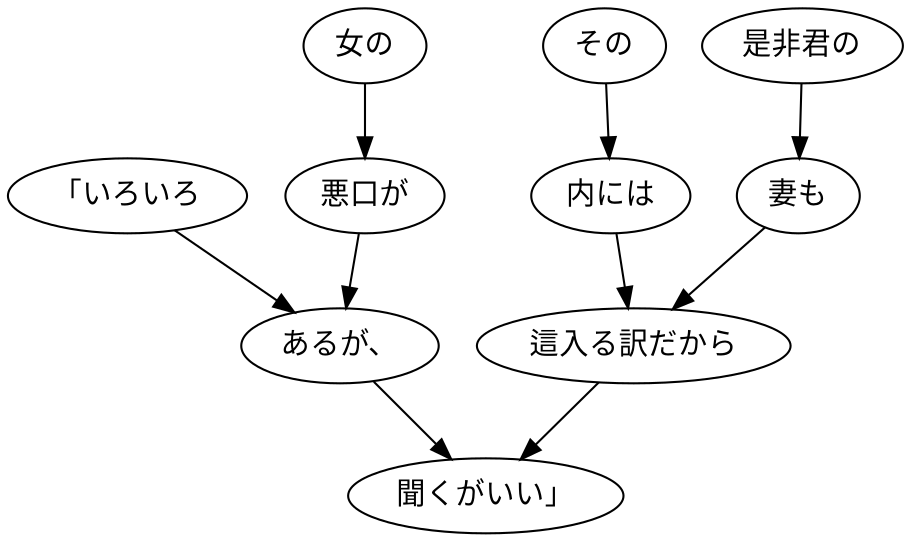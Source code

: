 digraph graph8872 {
	node0 [label="「いろいろ"];
	node1 [label="女の"];
	node2 [label="悪口が"];
	node3 [label="あるが、"];
	node4 [label="その"];
	node5 [label="内には"];
	node6 [label="是非君の"];
	node7 [label="妻も"];
	node8 [label="這入る訳だから"];
	node9 [label="聞くがいい」"];
	node0 -> node3;
	node1 -> node2;
	node2 -> node3;
	node3 -> node9;
	node4 -> node5;
	node5 -> node8;
	node6 -> node7;
	node7 -> node8;
	node8 -> node9;
}
